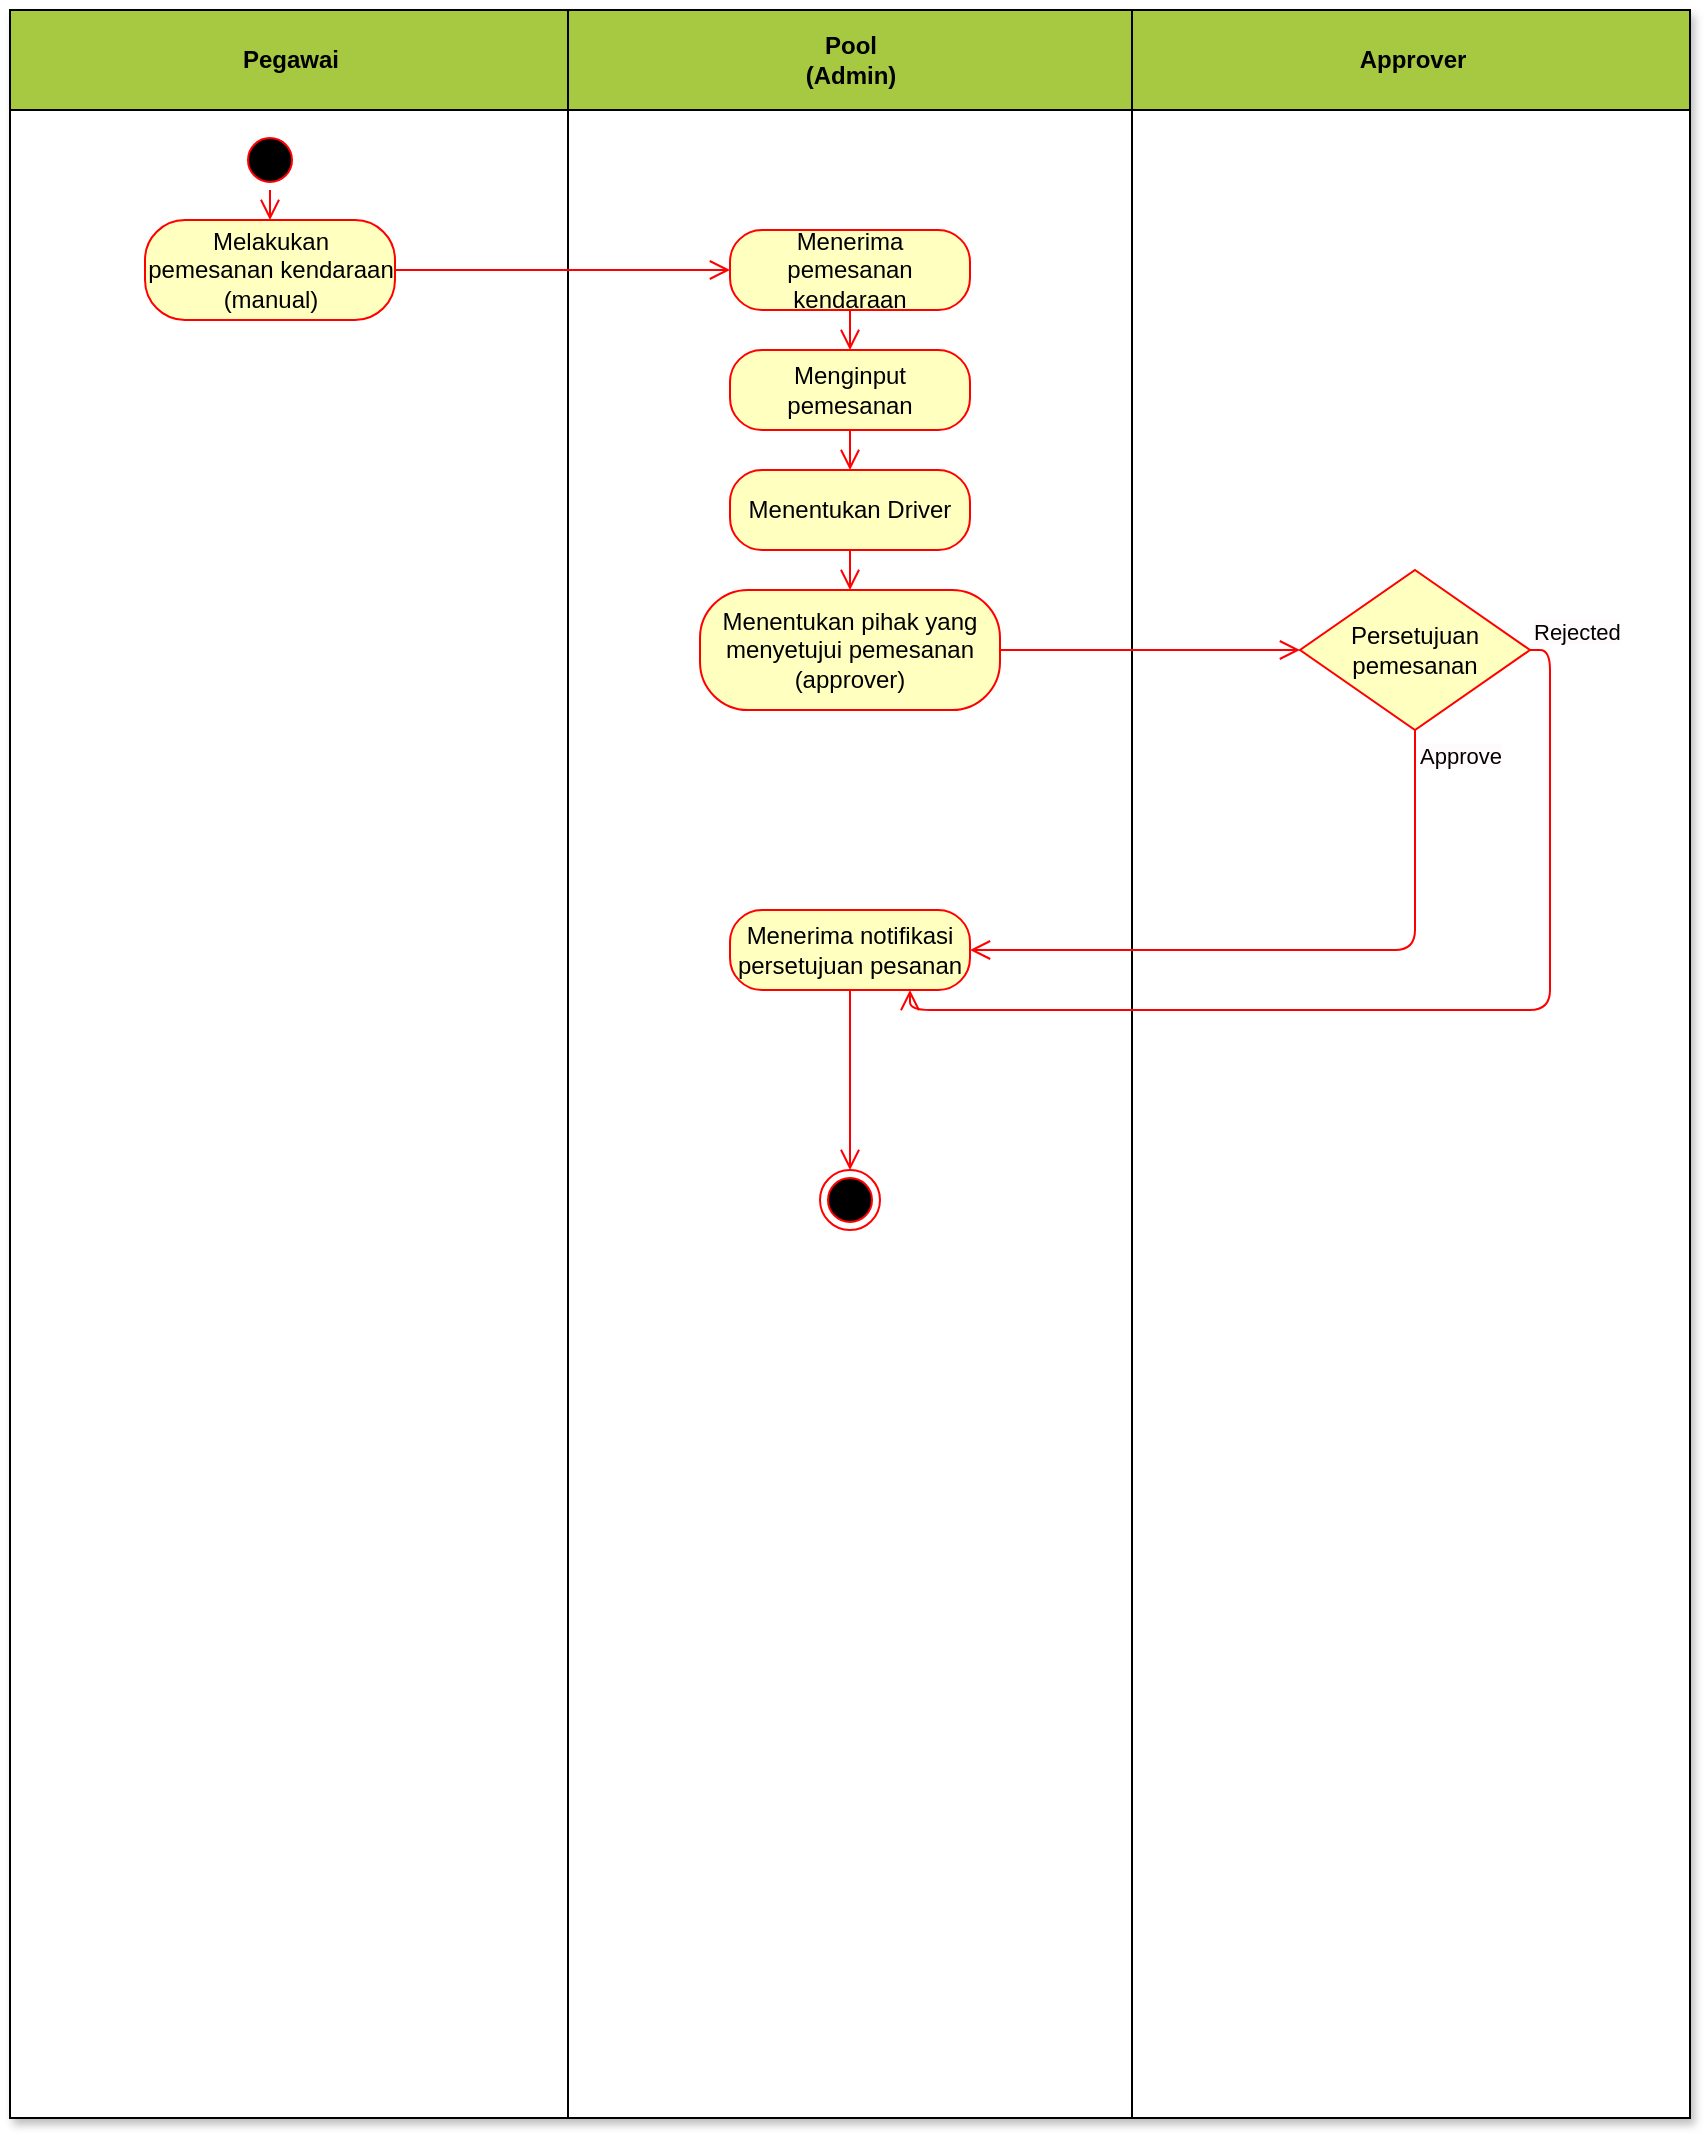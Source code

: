 <mxfile>
    <diagram id="9Mx4H79Ef3ayrc1tnpag" name="Page-1">
        <mxGraphModel dx="1209" dy="560" grid="1" gridSize="10" guides="1" tooltips="1" connect="1" arrows="1" fold="1" page="1" pageScale="1" pageWidth="850" pageHeight="1100" math="0" shadow="0">
            <root>
                <mxCell id="0"/>
                <mxCell id="1" parent="0"/>
                <mxCell id="15" value="Assets" style="childLayout=tableLayout;recursiveResize=0;strokeColor=#000000;fillColor=#000000;shadow=1;" vertex="1" parent="1">
                    <mxGeometry x="5" width="840" height="1054" as="geometry"/>
                </mxCell>
                <mxCell id="16" style="shape=tableRow;horizontal=0;startSize=0;swimlaneHead=0;swimlaneBody=0;top=0;left=0;bottom=0;right=0;dropTarget=0;collapsible=0;recursiveResize=0;expand=0;fontStyle=0;strokeColor=inherit;fillColor=#ffffff;" vertex="1" parent="15">
                    <mxGeometry width="840" height="50" as="geometry"/>
                </mxCell>
                <mxCell id="17" value="&lt;font color=&quot;#000000&quot;&gt;Pegawai&lt;/font&gt;" style="connectable=0;recursiveResize=0;strokeColor=inherit;fillColor=#A7C942;align=center;fontStyle=1;fontColor=#FFFFFF;html=1;" vertex="1" parent="16">
                    <mxGeometry width="279" height="50" as="geometry">
                        <mxRectangle width="279" height="50" as="alternateBounds"/>
                    </mxGeometry>
                </mxCell>
                <mxCell id="18" value="&lt;font color=&quot;#000000&quot;&gt;Pool&lt;br&gt;(Admin)&lt;/font&gt;" style="connectable=0;recursiveResize=0;strokeColor=inherit;fillColor=#A7C942;align=center;fontStyle=1;fontColor=#FFFFFF;html=1;" vertex="1" parent="16">
                    <mxGeometry x="279" width="282" height="50" as="geometry">
                        <mxRectangle width="282" height="50" as="alternateBounds"/>
                    </mxGeometry>
                </mxCell>
                <mxCell id="19" value="&lt;font color=&quot;#000000&quot;&gt;Approver&lt;/font&gt;" style="connectable=0;recursiveResize=0;strokeColor=inherit;fillColor=#A7C942;align=center;fontStyle=1;fontColor=#FFFFFF;html=1;" vertex="1" parent="16">
                    <mxGeometry x="561" width="279" height="50" as="geometry">
                        <mxRectangle width="279" height="50" as="alternateBounds"/>
                    </mxGeometry>
                </mxCell>
                <mxCell id="20" value="" style="shape=tableRow;horizontal=0;startSize=0;swimlaneHead=0;swimlaneBody=0;top=0;left=0;bottom=0;right=0;dropTarget=0;collapsible=0;recursiveResize=0;expand=0;fontStyle=0;strokeColor=inherit;fillColor=#ffffff;" vertex="1" parent="15">
                    <mxGeometry y="50" width="840" height="1004" as="geometry"/>
                </mxCell>
                <mxCell id="21" value="" style="connectable=0;recursiveResize=0;strokeColor=inherit;fillColor=inherit;align=center;whiteSpace=wrap;html=1;" vertex="1" parent="20">
                    <mxGeometry width="279" height="1004" as="geometry">
                        <mxRectangle width="279" height="1004" as="alternateBounds"/>
                    </mxGeometry>
                </mxCell>
                <mxCell id="22" value="" style="connectable=0;recursiveResize=0;strokeColor=inherit;fillColor=inherit;align=center;whiteSpace=wrap;html=1;" vertex="1" parent="20">
                    <mxGeometry x="279" width="282" height="1004" as="geometry">
                        <mxRectangle width="282" height="1004" as="alternateBounds"/>
                    </mxGeometry>
                </mxCell>
                <mxCell id="23" value="" style="connectable=0;recursiveResize=0;strokeColor=inherit;fillColor=inherit;align=center;whiteSpace=wrap;html=1;" vertex="1" parent="20">
                    <mxGeometry x="561" width="279" height="1004" as="geometry">
                        <mxRectangle width="279" height="1004" as="alternateBounds"/>
                    </mxGeometry>
                </mxCell>
                <mxCell id="38" value="" style="ellipse;html=1;shape=startState;fillColor=#000000;strokeColor=#ff0000;fontColor=#000000;" vertex="1" parent="1">
                    <mxGeometry x="120" y="60" width="30" height="30" as="geometry"/>
                </mxCell>
                <mxCell id="39" value="" style="edgeStyle=orthogonalEdgeStyle;html=1;verticalAlign=bottom;endArrow=open;endSize=8;strokeColor=#ff0000;fontColor=#000000;entryX=0.5;entryY=0;entryDx=0;entryDy=0;" edge="1" source="38" parent="1" target="40">
                    <mxGeometry relative="1" as="geometry">
                        <mxPoint x="135" y="150" as="targetPoint"/>
                    </mxGeometry>
                </mxCell>
                <mxCell id="40" value="Melakukan pemesanan kendaraan&lt;br&gt;(manual)" style="rounded=1;whiteSpace=wrap;html=1;arcSize=40;fontColor=#000000;fillColor=#ffffc0;strokeColor=#ff0000;" vertex="1" parent="1">
                    <mxGeometry x="72.5" y="105" width="125" height="50" as="geometry"/>
                </mxCell>
                <mxCell id="41" value="" style="edgeStyle=orthogonalEdgeStyle;html=1;verticalAlign=bottom;endArrow=open;endSize=8;strokeColor=#ff0000;fontColor=#000000;entryX=0;entryY=0.5;entryDx=0;entryDy=0;" edge="1" source="40" parent="1" target="42">
                    <mxGeometry relative="1" as="geometry">
                        <mxPoint x="135" y="280" as="targetPoint"/>
                    </mxGeometry>
                </mxCell>
                <mxCell id="42" value="Menerima pemesanan kendaraan" style="rounded=1;whiteSpace=wrap;html=1;arcSize=40;fontColor=#000000;fillColor=#ffffc0;strokeColor=#ff0000;" vertex="1" parent="1">
                    <mxGeometry x="365" y="110" width="120" height="40" as="geometry"/>
                </mxCell>
                <mxCell id="43" value="" style="edgeStyle=orthogonalEdgeStyle;html=1;verticalAlign=bottom;endArrow=open;endSize=8;strokeColor=#ff0000;fontColor=#000000;entryX=0.5;entryY=0;entryDx=0;entryDy=0;" edge="1" source="42" parent="1" target="44">
                    <mxGeometry relative="1" as="geometry">
                        <mxPoint x="450" y="260" as="targetPoint"/>
                    </mxGeometry>
                </mxCell>
                <mxCell id="44" value="Menginput pemesanan" style="rounded=1;whiteSpace=wrap;html=1;arcSize=40;fontColor=#000000;fillColor=#ffffc0;strokeColor=#ff0000;" vertex="1" parent="1">
                    <mxGeometry x="365" y="170" width="120" height="40" as="geometry"/>
                </mxCell>
                <mxCell id="45" value="" style="edgeStyle=orthogonalEdgeStyle;html=1;verticalAlign=bottom;endArrow=open;endSize=8;strokeColor=#ff0000;fontColor=#000000;entryX=0.5;entryY=0;entryDx=0;entryDy=0;" edge="1" source="44" parent="1" target="46">
                    <mxGeometry relative="1" as="geometry">
                        <mxPoint x="410" y="370" as="targetPoint"/>
                    </mxGeometry>
                </mxCell>
                <mxCell id="46" value="Menentukan Driver" style="rounded=1;whiteSpace=wrap;html=1;arcSize=40;fontColor=#000000;fillColor=#ffffc0;strokeColor=#ff0000;" vertex="1" parent="1">
                    <mxGeometry x="365" y="230" width="120" height="40" as="geometry"/>
                </mxCell>
                <mxCell id="47" value="" style="edgeStyle=orthogonalEdgeStyle;html=1;verticalAlign=bottom;endArrow=open;endSize=8;strokeColor=#ff0000;fontColor=#000000;entryX=0.5;entryY=0;entryDx=0;entryDy=0;" edge="1" source="46" parent="1" target="48">
                    <mxGeometry relative="1" as="geometry">
                        <mxPoint x="425" y="490" as="targetPoint"/>
                    </mxGeometry>
                </mxCell>
                <mxCell id="48" value="Menentukan pihak yang menyetujui pemesanan (approver)" style="rounded=1;whiteSpace=wrap;html=1;arcSize=40;fontColor=#000000;fillColor=#ffffc0;strokeColor=#ff0000;" vertex="1" parent="1">
                    <mxGeometry x="350" y="290" width="150" height="60" as="geometry"/>
                </mxCell>
                <mxCell id="49" value="" style="edgeStyle=orthogonalEdgeStyle;html=1;verticalAlign=bottom;endArrow=open;endSize=8;strokeColor=#ff0000;fontColor=#000000;entryX=0;entryY=0.5;entryDx=0;entryDy=0;" edge="1" source="48" parent="1" target="50">
                    <mxGeometry relative="1" as="geometry">
                        <mxPoint x="430" y="630" as="targetPoint"/>
                    </mxGeometry>
                </mxCell>
                <mxCell id="50" value="Persetujuan pemesanan" style="rhombus;whiteSpace=wrap;html=1;fillColor=#ffffc0;strokeColor=#ff0000;fontColor=#000000;" vertex="1" parent="1">
                    <mxGeometry x="650" y="280" width="115" height="80" as="geometry"/>
                </mxCell>
                <mxCell id="51" value="&lt;span style=&quot;background-color: rgb(255, 250, 252);&quot;&gt;Rejected&lt;/span&gt;" style="edgeStyle=orthogonalEdgeStyle;html=1;align=left;verticalAlign=bottom;endArrow=open;endSize=8;strokeColor=#ff0000;fontColor=#000000;entryX=0.75;entryY=1;entryDx=0;entryDy=0;exitX=1;exitY=0.5;exitDx=0;exitDy=0;" edge="1" source="50" parent="1" target="55">
                    <mxGeometry x="-1" relative="1" as="geometry">
                        <mxPoint x="845" y="310" as="targetPoint"/>
                    </mxGeometry>
                </mxCell>
                <mxCell id="52" value="&lt;span style=&quot;background-color: rgb(255, 250, 252);&quot;&gt;Approve&lt;/span&gt;" style="edgeStyle=orthogonalEdgeStyle;html=1;align=left;verticalAlign=top;endArrow=open;endSize=8;strokeColor=#ff0000;fontColor=#000000;entryX=1;entryY=0.5;entryDx=0;entryDy=0;exitX=0.5;exitY=1;exitDx=0;exitDy=0;" edge="1" source="50" parent="1" target="55">
                    <mxGeometry x="-1" relative="1" as="geometry">
                        <mxPoint x="705" y="390" as="targetPoint"/>
                    </mxGeometry>
                </mxCell>
                <mxCell id="55" value="Menerima notifikasi persetujuan pesanan" style="rounded=1;whiteSpace=wrap;html=1;arcSize=40;fontColor=#000000;fillColor=#ffffc0;strokeColor=#ff0000;" vertex="1" parent="1">
                    <mxGeometry x="365" y="450" width="120" height="40" as="geometry"/>
                </mxCell>
                <mxCell id="56" value="" style="edgeStyle=orthogonalEdgeStyle;html=1;verticalAlign=bottom;endArrow=open;endSize=8;strokeColor=#ff0000;fontColor=#000000;entryX=0.5;entryY=0;entryDx=0;entryDy=0;" edge="1" source="55" parent="1" target="57">
                    <mxGeometry relative="1" as="geometry">
                        <mxPoint x="425" y="550" as="targetPoint"/>
                    </mxGeometry>
                </mxCell>
                <mxCell id="57" value="" style="ellipse;html=1;shape=endState;fillColor=#000000;strokeColor=#ff0000;fontColor=#000000;" vertex="1" parent="1">
                    <mxGeometry x="410" y="580" width="30" height="30" as="geometry"/>
                </mxCell>
            </root>
        </mxGraphModel>
    </diagram>
</mxfile>